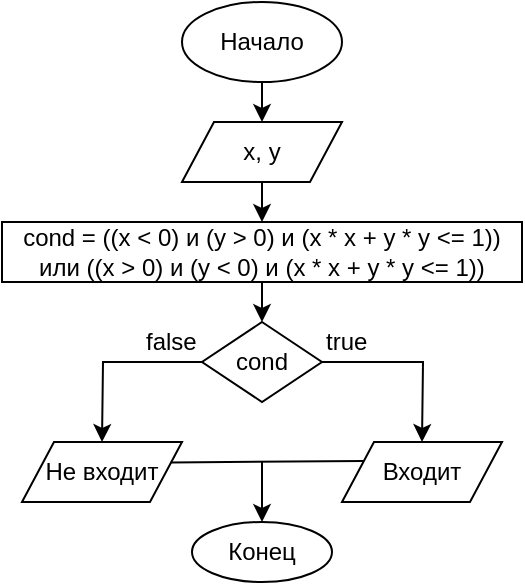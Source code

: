 <mxfile version="11.3.1" type="google" pages="1"><diagram id="MV5Dnl-Y7SehK2zBNBei" name="Page-1"><mxGraphModel dx="971" dy="516" grid="1" gridSize="10" guides="1" tooltips="1" connect="1" arrows="1" fold="1" page="1" pageScale="1" pageWidth="850" pageHeight="1100" math="0" shadow="0"><root><mxCell id="0"/><mxCell id="1" parent="0"/><mxCell id="nq2o2S1s1M10MlpJd4c1-3" style="edgeStyle=orthogonalEdgeStyle;rounded=0;orthogonalLoop=1;jettySize=auto;html=1;exitX=0.5;exitY=1;exitDx=0;exitDy=0;entryX=0.5;entryY=0;entryDx=0;entryDy=0;" edge="1" parent="1" source="nq2o2S1s1M10MlpJd4c1-1" target="nq2o2S1s1M10MlpJd4c1-2"><mxGeometry relative="1" as="geometry"/></mxCell><mxCell id="nq2o2S1s1M10MlpJd4c1-1" value="Начало" style="ellipse;whiteSpace=wrap;html=1;" vertex="1" parent="1"><mxGeometry x="360" y="20" width="80" height="40" as="geometry"/></mxCell><mxCell id="nq2o2S1s1M10MlpJd4c1-6" style="edgeStyle=orthogonalEdgeStyle;rounded=0;orthogonalLoop=1;jettySize=auto;html=1;exitX=0.5;exitY=1;exitDx=0;exitDy=0;entryX=0.5;entryY=0;entryDx=0;entryDy=0;" edge="1" parent="1" source="nq2o2S1s1M10MlpJd4c1-2" target="nq2o2S1s1M10MlpJd4c1-5"><mxGeometry relative="1" as="geometry"/></mxCell><mxCell id="nq2o2S1s1M10MlpJd4c1-2" value="x, y" style="shape=parallelogram;perimeter=parallelogramPerimeter;whiteSpace=wrap;html=1;" vertex="1" parent="1"><mxGeometry x="360" y="80" width="80" height="30" as="geometry"/></mxCell><mxCell id="nq2o2S1s1M10MlpJd4c1-8" style="edgeStyle=orthogonalEdgeStyle;rounded=0;orthogonalLoop=1;jettySize=auto;html=1;exitX=0.5;exitY=1;exitDx=0;exitDy=0;entryX=0.5;entryY=0;entryDx=0;entryDy=0;" edge="1" parent="1" source="nq2o2S1s1M10MlpJd4c1-5" target="nq2o2S1s1M10MlpJd4c1-7"><mxGeometry relative="1" as="geometry"/></mxCell><mxCell id="nq2o2S1s1M10MlpJd4c1-5" value="cond =&amp;nbsp;((x &amp;lt; 0) и (y &amp;gt; 0) и (x * x + y * y &amp;lt;= 1)) &lt;br&gt;или ((x &amp;gt; 0) и (y &amp;lt; 0) и (x * x + y * y &amp;lt;= 1))" style="rounded=0;whiteSpace=wrap;html=1;" vertex="1" parent="1"><mxGeometry x="270" y="130" width="260" height="30" as="geometry"/></mxCell><mxCell id="nq2o2S1s1M10MlpJd4c1-9" style="edgeStyle=orthogonalEdgeStyle;rounded=0;orthogonalLoop=1;jettySize=auto;html=1;exitX=0;exitY=0.5;exitDx=0;exitDy=0;" edge="1" parent="1" source="nq2o2S1s1M10MlpJd4c1-7"><mxGeometry relative="1" as="geometry"><mxPoint x="320" y="240" as="targetPoint"/></mxGeometry></mxCell><mxCell id="nq2o2S1s1M10MlpJd4c1-10" style="edgeStyle=orthogonalEdgeStyle;rounded=0;orthogonalLoop=1;jettySize=auto;html=1;exitX=1;exitY=0.5;exitDx=0;exitDy=0;" edge="1" parent="1" source="nq2o2S1s1M10MlpJd4c1-7"><mxGeometry relative="1" as="geometry"><mxPoint x="480" y="240" as="targetPoint"/></mxGeometry></mxCell><mxCell id="nq2o2S1s1M10MlpJd4c1-7" value="cond" style="rhombus;whiteSpace=wrap;html=1;" vertex="1" parent="1"><mxGeometry x="370" y="180" width="60" height="40" as="geometry"/></mxCell><mxCell id="nq2o2S1s1M10MlpJd4c1-11" value="true" style="text;html=1;resizable=0;points=[];autosize=1;align=left;verticalAlign=top;spacingTop=-4;" vertex="1" parent="1"><mxGeometry x="430" y="180" width="40" height="20" as="geometry"/></mxCell><mxCell id="nq2o2S1s1M10MlpJd4c1-12" value="false" style="text;html=1;resizable=0;points=[];autosize=1;align=left;verticalAlign=top;spacingTop=-4;" vertex="1" parent="1"><mxGeometry x="340" y="180" width="40" height="20" as="geometry"/></mxCell><mxCell id="nq2o2S1s1M10MlpJd4c1-13" value="Входит" style="shape=parallelogram;perimeter=parallelogramPerimeter;whiteSpace=wrap;html=1;" vertex="1" parent="1"><mxGeometry x="440" y="240" width="80" height="30" as="geometry"/></mxCell><mxCell id="nq2o2S1s1M10MlpJd4c1-14" value="Не входит" style="shape=parallelogram;perimeter=parallelogramPerimeter;whiteSpace=wrap;html=1;" vertex="1" parent="1"><mxGeometry x="280" y="240" width="80" height="30" as="geometry"/></mxCell><mxCell id="nq2o2S1s1M10MlpJd4c1-17" value="Конец" style="ellipse;whiteSpace=wrap;html=1;" vertex="1" parent="1"><mxGeometry x="365" y="280" width="70" height="30" as="geometry"/></mxCell><mxCell id="nq2o2S1s1M10MlpJd4c1-20" value="" style="endArrow=classic;html=1;entryX=0.5;entryY=0;entryDx=0;entryDy=0;" edge="1" parent="1" target="nq2o2S1s1M10MlpJd4c1-17"><mxGeometry width="50" height="50" relative="1" as="geometry"><mxPoint x="400" y="250" as="sourcePoint"/><mxPoint x="450" y="230" as="targetPoint"/></mxGeometry></mxCell><mxCell id="nq2o2S1s1M10MlpJd4c1-22" value="" style="endArrow=none;html=1;exitX=0.929;exitY=0.34;exitDx=0;exitDy=0;entryX=0;entryY=0.25;entryDx=0;entryDy=0;exitPerimeter=0;" edge="1" parent="1" source="nq2o2S1s1M10MlpJd4c1-14" target="nq2o2S1s1M10MlpJd4c1-13"><mxGeometry width="50" height="50" relative="1" as="geometry"><mxPoint x="370" y="280" as="sourcePoint"/><mxPoint x="420" y="230" as="targetPoint"/></mxGeometry></mxCell></root></mxGraphModel></diagram></mxfile>